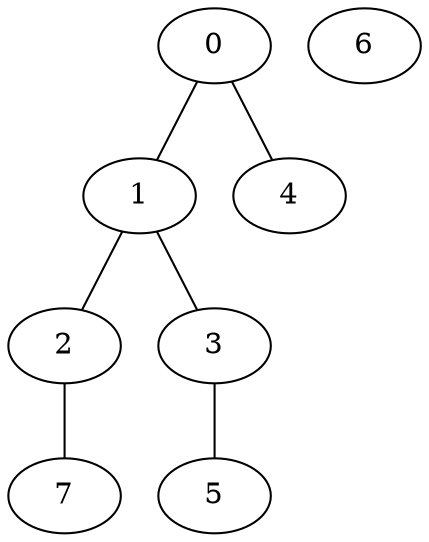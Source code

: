graph "sampletest150-mod2_image10.bmp" {
	0	 [type=corner,
		x=201,
		y=185];
	1	 [type=intersection,
		x=209,
		y=210];
	0 -- 1	 [angle0="1.26",
		frequency=1,
		type0=line];
	4	 [type=endpoint,
		x=276,
		y=211];
	0 -- 4	 [angle0=".33",
		frequency=1,
		type0=line];
	2	 [type=corner,
		x=343,
		y=347];
	1 -- 2	 [angle0=".80",
		frequency=1,
		type0=line];
	3	 [type=corner,
		x=206,
		y=194];
	1 -- 3	 [angle0="1.39",
		frequency=1,
		type0=line];
	7	 [type=endpoint,
		x=344,
		y=397];
	2 -- 7	 [angle0="1.55",
		frequency=1,
		type0=line];
	5	 [type=endpoint,
		x=208,
		y=284];
	3 -- 5	 [angle0="1.55",
		frequency=1,
		type0=line];
	6	 [type=circle,
		x=273,
		y=244];
}
